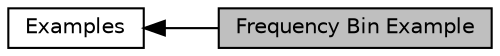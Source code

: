 digraph "Frequency Bin Example"
{
  edge [fontname="Helvetica",fontsize="10",labelfontname="Helvetica",labelfontsize="10"];
  node [fontname="Helvetica",fontsize="10",shape=box];
  rankdir=LR;
  Node1 [label="Frequency Bin Example",height=0.2,width=0.4,color="black", fillcolor="grey75", style="filled", fontcolor="black",tooltip=" "];
  Node2 [label="Examples",height=0.2,width=0.4,color="black", fillcolor="white", style="filled",URL="$group__group_examples.html",tooltip=" "];
  Node2->Node1 [shape=plaintext, dir="back", style="solid"];
}
